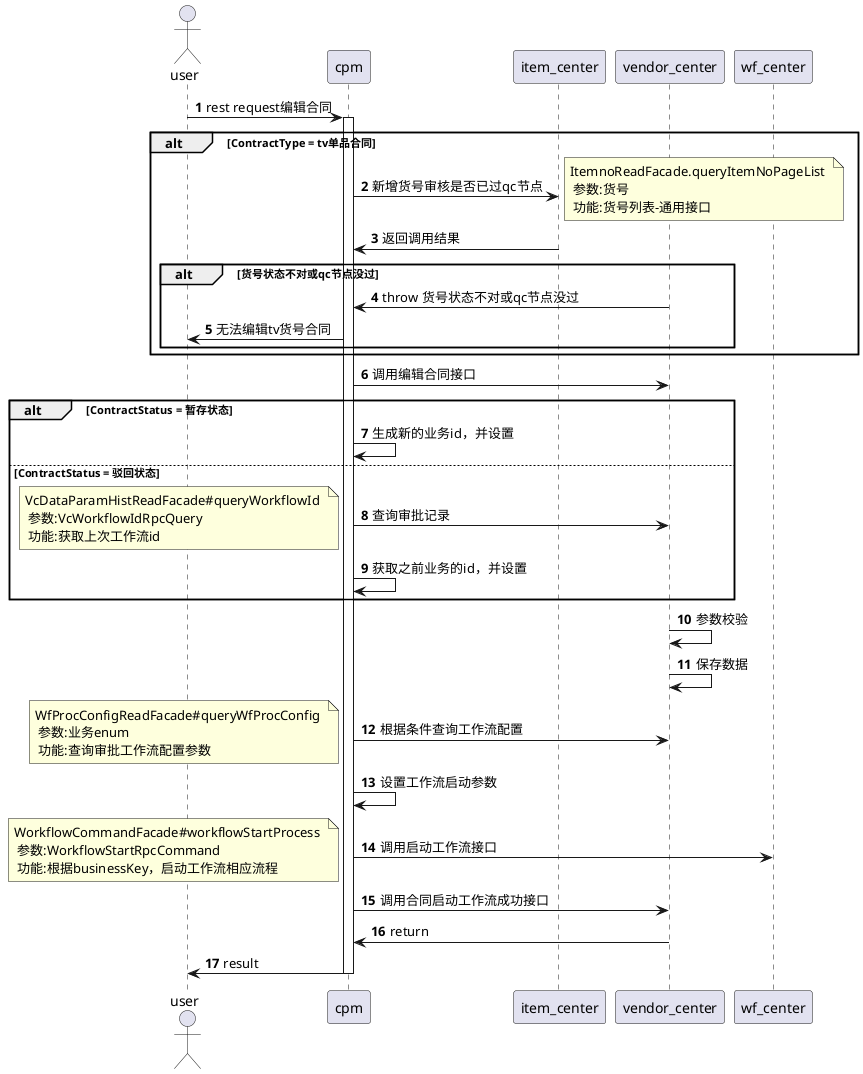 @startuml
autonumber
actor user
participant cpm


user-> cpm: rest request编辑合同

activate cpm
alt ContractType = tv单品合同


    cpm -> item_center : 新增货号审核是否已过qc节点
    note right : ItemnoReadFacade.queryItemNoPageList \n 参数:货号 \n 功能:货号列表-通用接口
    item_center -> cpm :返回调用结果


    alt 货号状态不对或qc节点没过
        vendor_center -> cpm :throw 货号状态不对或qc节点没过
        cpm ->  user :无法编辑tv货号合同
    end


end
cpm -> vendor_center : 调用编辑合同接口
alt ContractStatus = 暂存状态


    cpm -> cpm : 生成新的业务id，并设置


else ContractStatus = 驳回状态
    cpm -> vendor_center : 查询审批记录
    note left : VcDataParamHistReadFacade#queryWorkflowId \n 参数:VcWorkflowIdRpcQuery \n 功能:获取上次工作流id
    cpm -> cpm : 获取之前业务的id，并设置


end
    vendor_center -> vendor_center :参数校验
    vendor_center -> vendor_center :保存数据
    cpm -> vendor_center : 根据条件查询工作流配置
    note left : WfProcConfigReadFacade#queryWfProcConfig \n 参数:业务enum \n 功能:查询审批工作流配置参数

    cpm -> cpm : 设置工作流启动参数
    cpm -> wf_center : 调用启动工作流接口
    note left : WorkflowCommandFacade#workflowStartProcess \n 参数:WorkflowStartRpcCommand \n 功能:根据businessKey，启动工作流相应流程
    cpm -> vendor_center : 调用合同启动工作流成功接口
    vendor_center -> cpm : return
    cpm -> user : result

deactivate cpm




@enduml
